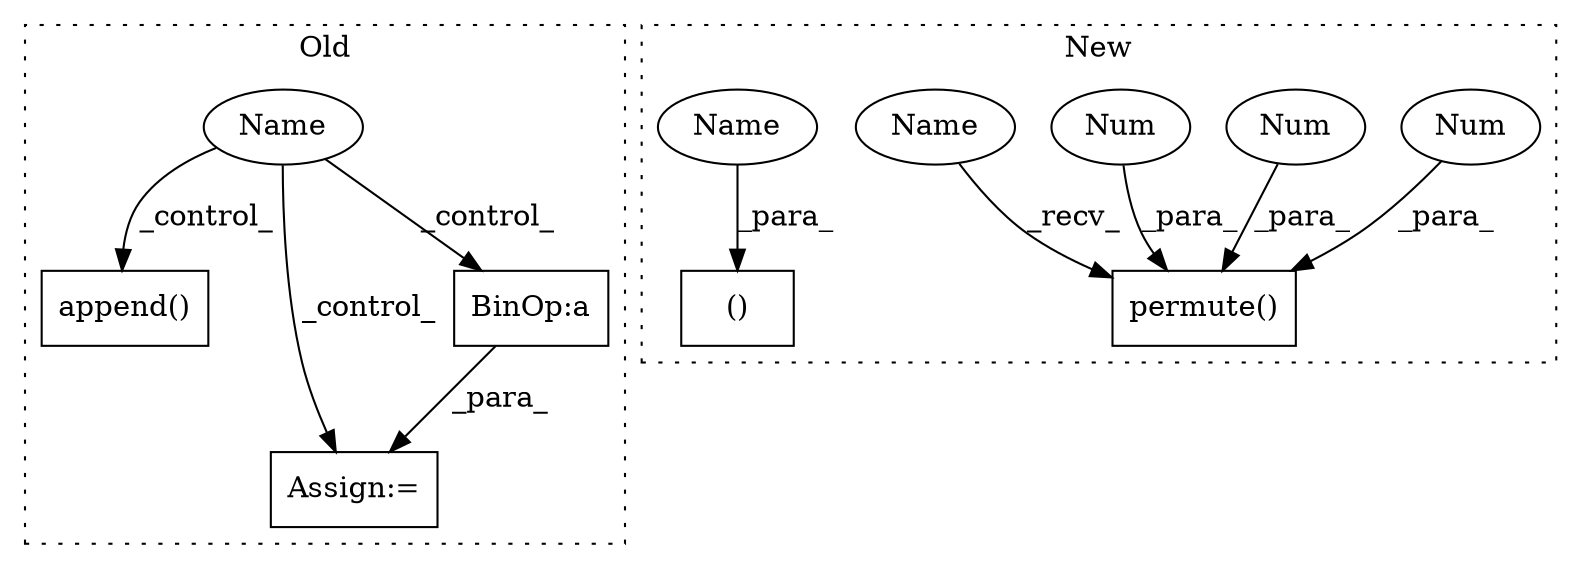 digraph G {
subgraph cluster0 {
1 [label="append()" a="75" s="3413,3432" l="13,1" shape="box"];
6 [label="Name" a="87" s="3283" l="2" shape="ellipse"];
7 [label="Assign:=" a="68" s="3359" l="3" shape="box"];
8 [label="BinOp:a" a="82" s="3366" l="3" shape="box"];
label = "Old";
style="dotted";
}
subgraph cluster1 {
2 [label="permute()" a="75" s="10699,10726" l="20,1" shape="box"];
3 [label="Num" a="76" s="10719" l="1" shape="ellipse"];
4 [label="Num" a="76" s="10725" l="1" shape="ellipse"];
5 [label="Num" a="76" s="10722" l="1" shape="ellipse"];
9 [label="()" a="54" s="10592" l="13" shape="box"];
10 [label="Name" a="87" s="10699" l="11" shape="ellipse"];
11 [label="Name" a="87" s="10594" l="11" shape="ellipse"];
label = "New";
style="dotted";
}
3 -> 2 [label="_para_"];
4 -> 2 [label="_para_"];
5 -> 2 [label="_para_"];
6 -> 8 [label="_control_"];
6 -> 1 [label="_control_"];
6 -> 7 [label="_control_"];
8 -> 7 [label="_para_"];
10 -> 2 [label="_recv_"];
11 -> 9 [label="_para_"];
}